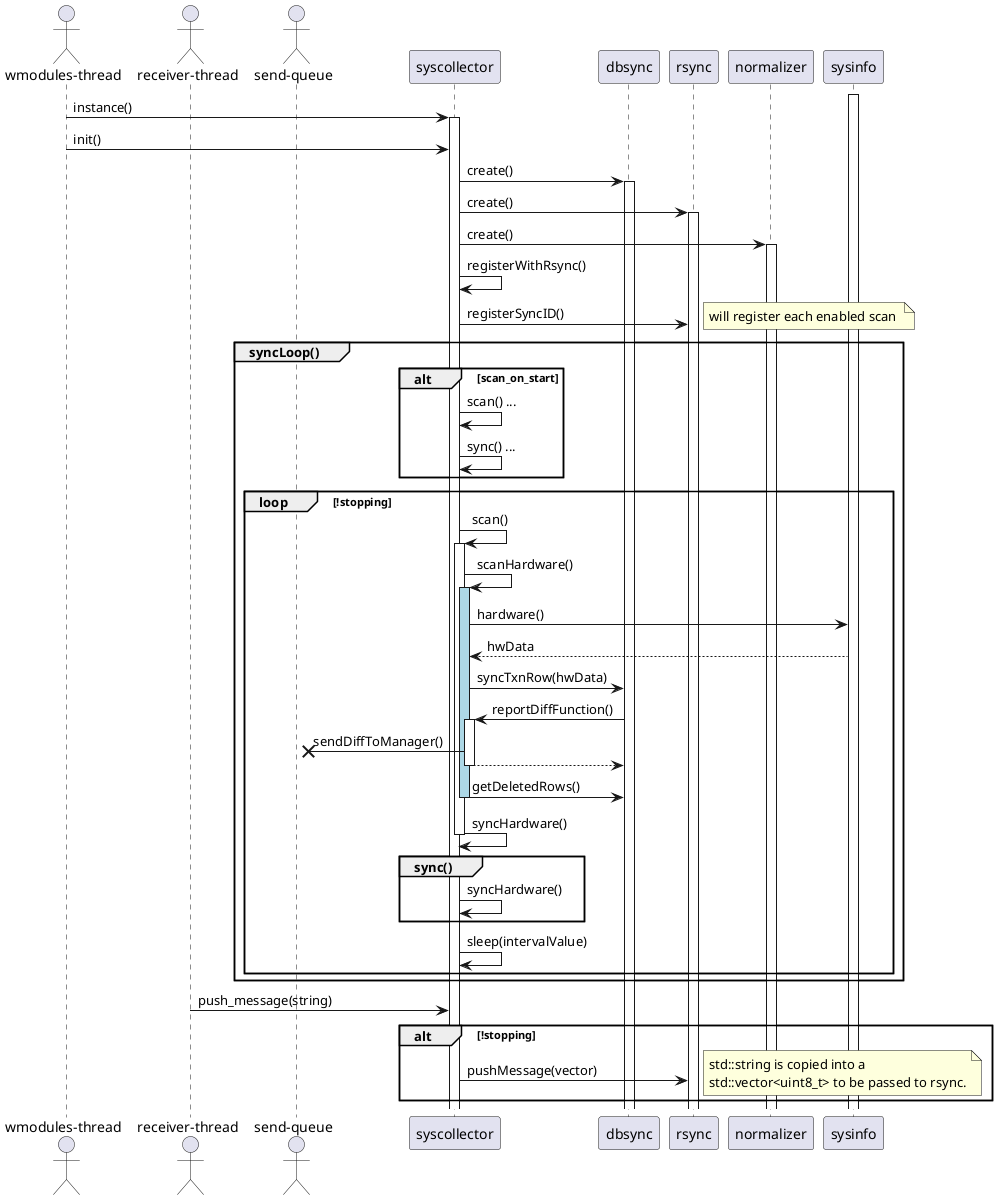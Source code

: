 @startuml
actor "wmodules-thread" as wmodules
actor "receiver-thread" as recv
actor "send-queue" as queue
participant syscollector as sysco
participant dbsync
participant rsync
participant normalizer
participant sysinfo
activate sysinfo

wmodules -> sysco : instance()
activate sysco
wmodules -> sysco : init()
sysco -> dbsync : create()
activate dbsync
sysco -> rsync : create()
activate rsync
sysco -> normalizer : create()
activate normalizer
sysco -> sysco : registerWithRsync()
sysco -> rsync : registerSyncID()
note right
will register each enabled scan 
end note

group syncLoop()
    alt scan_on_start
        sysco -> sysco : scan() ...
        sysco -> sysco : sync() ...
    end
    loop !stopping
        sysco -> sysco : scan()
            activate sysco
            sysco -> sysco : scanHardware()
                activate sysco #LightBlue
                sysco -> sysinfo : hardware()
                sysinfo --> sysco : hwData
                sysco -> dbsync : syncTxnRow(hwData)
                dbsync -> sysco : reportDiffFunction()
                activate sysco
                sysco ->x queue : sendDiffToManager()
                sysco --> dbsync
                deactivate sysco
                sysco -> dbsync : getDeletedRows()
                deactivate sysco
            sysco -> sysco : syncHardware()
            deactivate sysco

            ' sysco -> sysco : scanOs()
            ' sysco -> sysco : scanNetwork()
            ' sysco -> sysco : scanPackages()
            ' sysco -> sysco : scanPorts()
            ' sysco -> sysco : scanProcesses()
        group sync()
            sysco -> sysco : syncHardware()
            ' sysco -> sysco : syncOs()
            ' sysco -> sysco : syncNetwork()
            ' sysco -> sysco : syncPackages()
            ' sysco -> sysco : syncPorts()
            ' sysco -> sysco : syncProcesses()
        end
    sysco -> sysco : sleep(intervalValue)
    end
end


recv -> sysco : push_message(string)
alt !stopping
    sysco -> rsync : pushMessage(vector)
    note right
        std::string is copied into a
        std::vector<uint8_t> to be passed to rsync.
    end note
end
@enduml